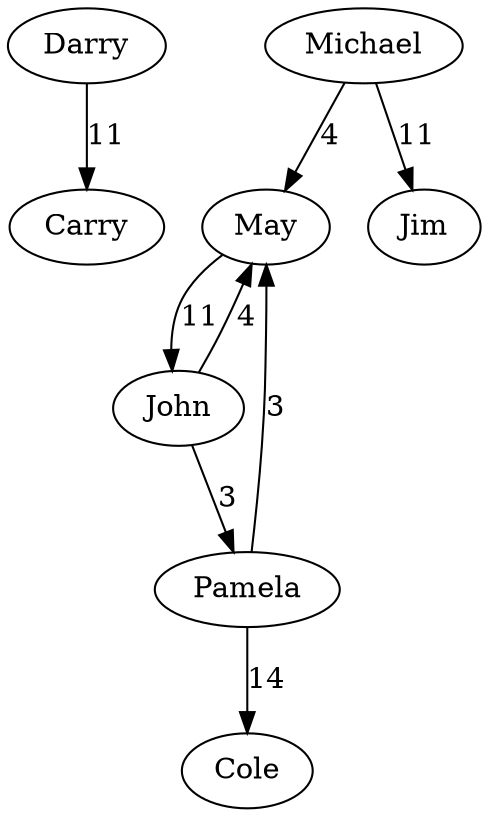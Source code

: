strict digraph  {
Darry;
Carry;
Michael;
May;
John;
Pamela;
Cole;
Jim;
Darry -> Carry  [label=11];
Michael -> May  [label=4];
Michael -> Jim  [label=11];
May -> John  [label=11];
John -> May  [label=4];
John -> Pamela  [label=3];
Pamela -> Cole  [label=14];
Pamela -> May  [label=3];
}
